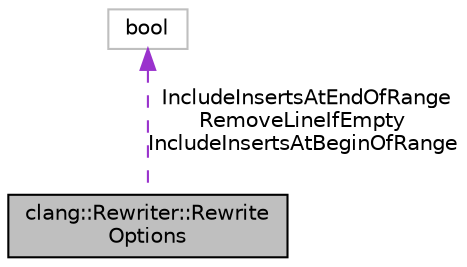 digraph "clang::Rewriter::RewriteOptions"
{
 // LATEX_PDF_SIZE
  bgcolor="transparent";
  edge [fontname="Helvetica",fontsize="10",labelfontname="Helvetica",labelfontsize="10"];
  node [fontname="Helvetica",fontsize="10",shape=record];
  Node1 [label="clang::Rewriter::Rewrite\lOptions",height=0.2,width=0.4,color="black", fillcolor="grey75", style="filled", fontcolor="black",tooltip=" "];
  Node2 -> Node1 [dir="back",color="darkorchid3",fontsize="10",style="dashed",label=" IncludeInsertsAtEndOfRange\nRemoveLineIfEmpty\nIncludeInsertsAtBeginOfRange" ,fontname="Helvetica"];
  Node2 [label="bool",height=0.2,width=0.4,color="grey75",tooltip=" "];
}
